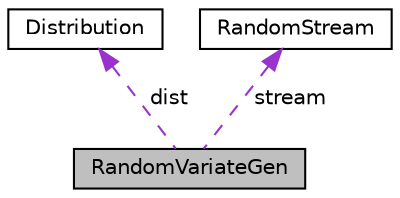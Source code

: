 digraph "RandomVariateGen"
{
 // INTERACTIVE_SVG=YES
  bgcolor="transparent";
  edge [fontname="Helvetica",fontsize="10",labelfontname="Helvetica",labelfontsize="10"];
  node [fontname="Helvetica",fontsize="10",shape=record];
  Node85 [label="RandomVariateGen",height=0.2,width=0.4,color="black", fillcolor="grey75", style="filled", fontcolor="black"];
  Node86 -> Node85 [dir="back",color="darkorchid3",fontsize="10",style="dashed",label=" dist" ,fontname="Helvetica"];
  Node86 [label="Distribution",height=0.2,width=0.4,color="black",URL="$d6/dd2/interfaceumontreal_1_1ssj_1_1probdist_1_1Distribution.html",tooltip="This interface should be implemented by all classes supporting discrete and continuous distributions..."];
  Node87 -> Node85 [dir="back",color="darkorchid3",fontsize="10",style="dashed",label=" stream" ,fontname="Helvetica"];
  Node87 [label="RandomStream",height=0.2,width=0.4,color="black",URL="$d1/d7c/interfaceumontreal_1_1ssj_1_1rng_1_1RandomStream.html",tooltip="This interface defines the basic structures to handle multiple streams of uniform (pseudo)random numb..."];
}
